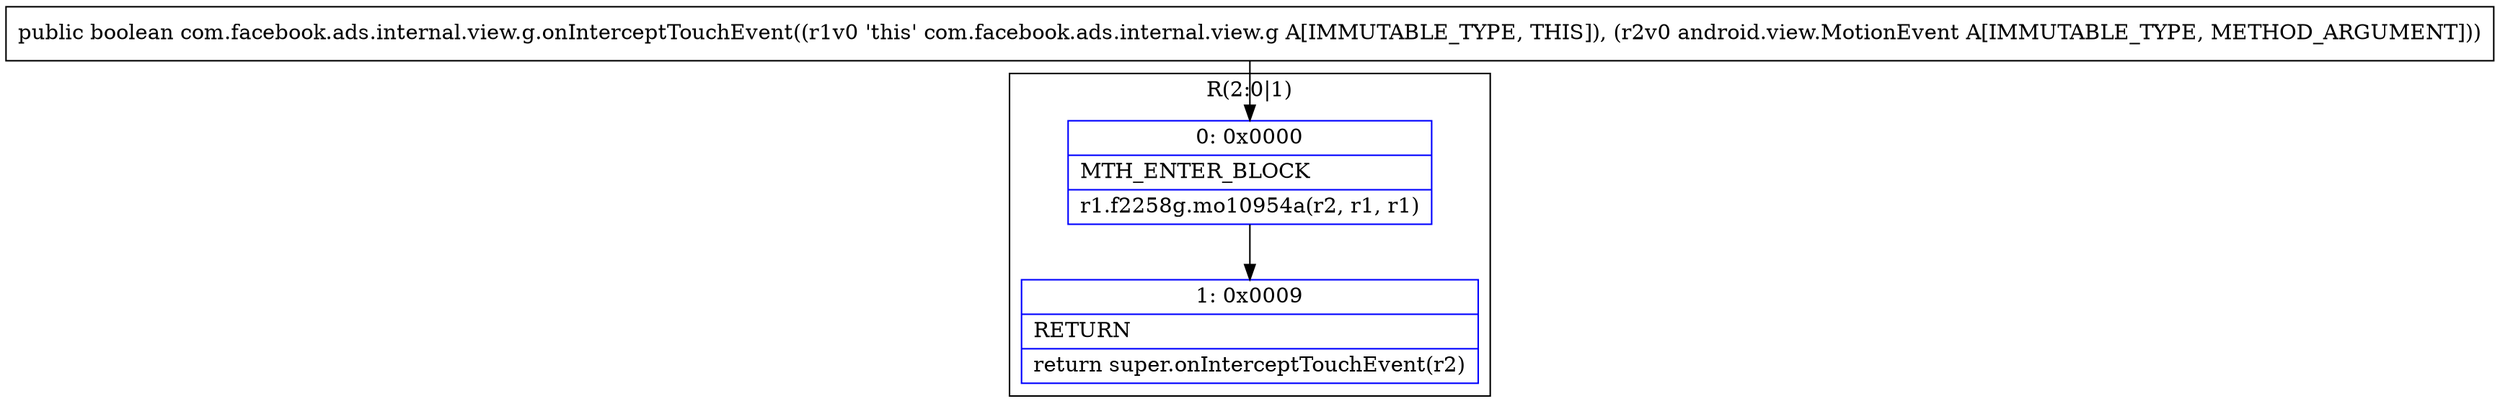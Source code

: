 digraph "CFG forcom.facebook.ads.internal.view.g.onInterceptTouchEvent(Landroid\/view\/MotionEvent;)Z" {
subgraph cluster_Region_1381912162 {
label = "R(2:0|1)";
node [shape=record,color=blue];
Node_0 [shape=record,label="{0\:\ 0x0000|MTH_ENTER_BLOCK\l|r1.f2258g.mo10954a(r2, r1, r1)\l}"];
Node_1 [shape=record,label="{1\:\ 0x0009|RETURN\l|return super.onInterceptTouchEvent(r2)\l}"];
}
MethodNode[shape=record,label="{public boolean com.facebook.ads.internal.view.g.onInterceptTouchEvent((r1v0 'this' com.facebook.ads.internal.view.g A[IMMUTABLE_TYPE, THIS]), (r2v0 android.view.MotionEvent A[IMMUTABLE_TYPE, METHOD_ARGUMENT])) }"];
MethodNode -> Node_0;
Node_0 -> Node_1;
}

